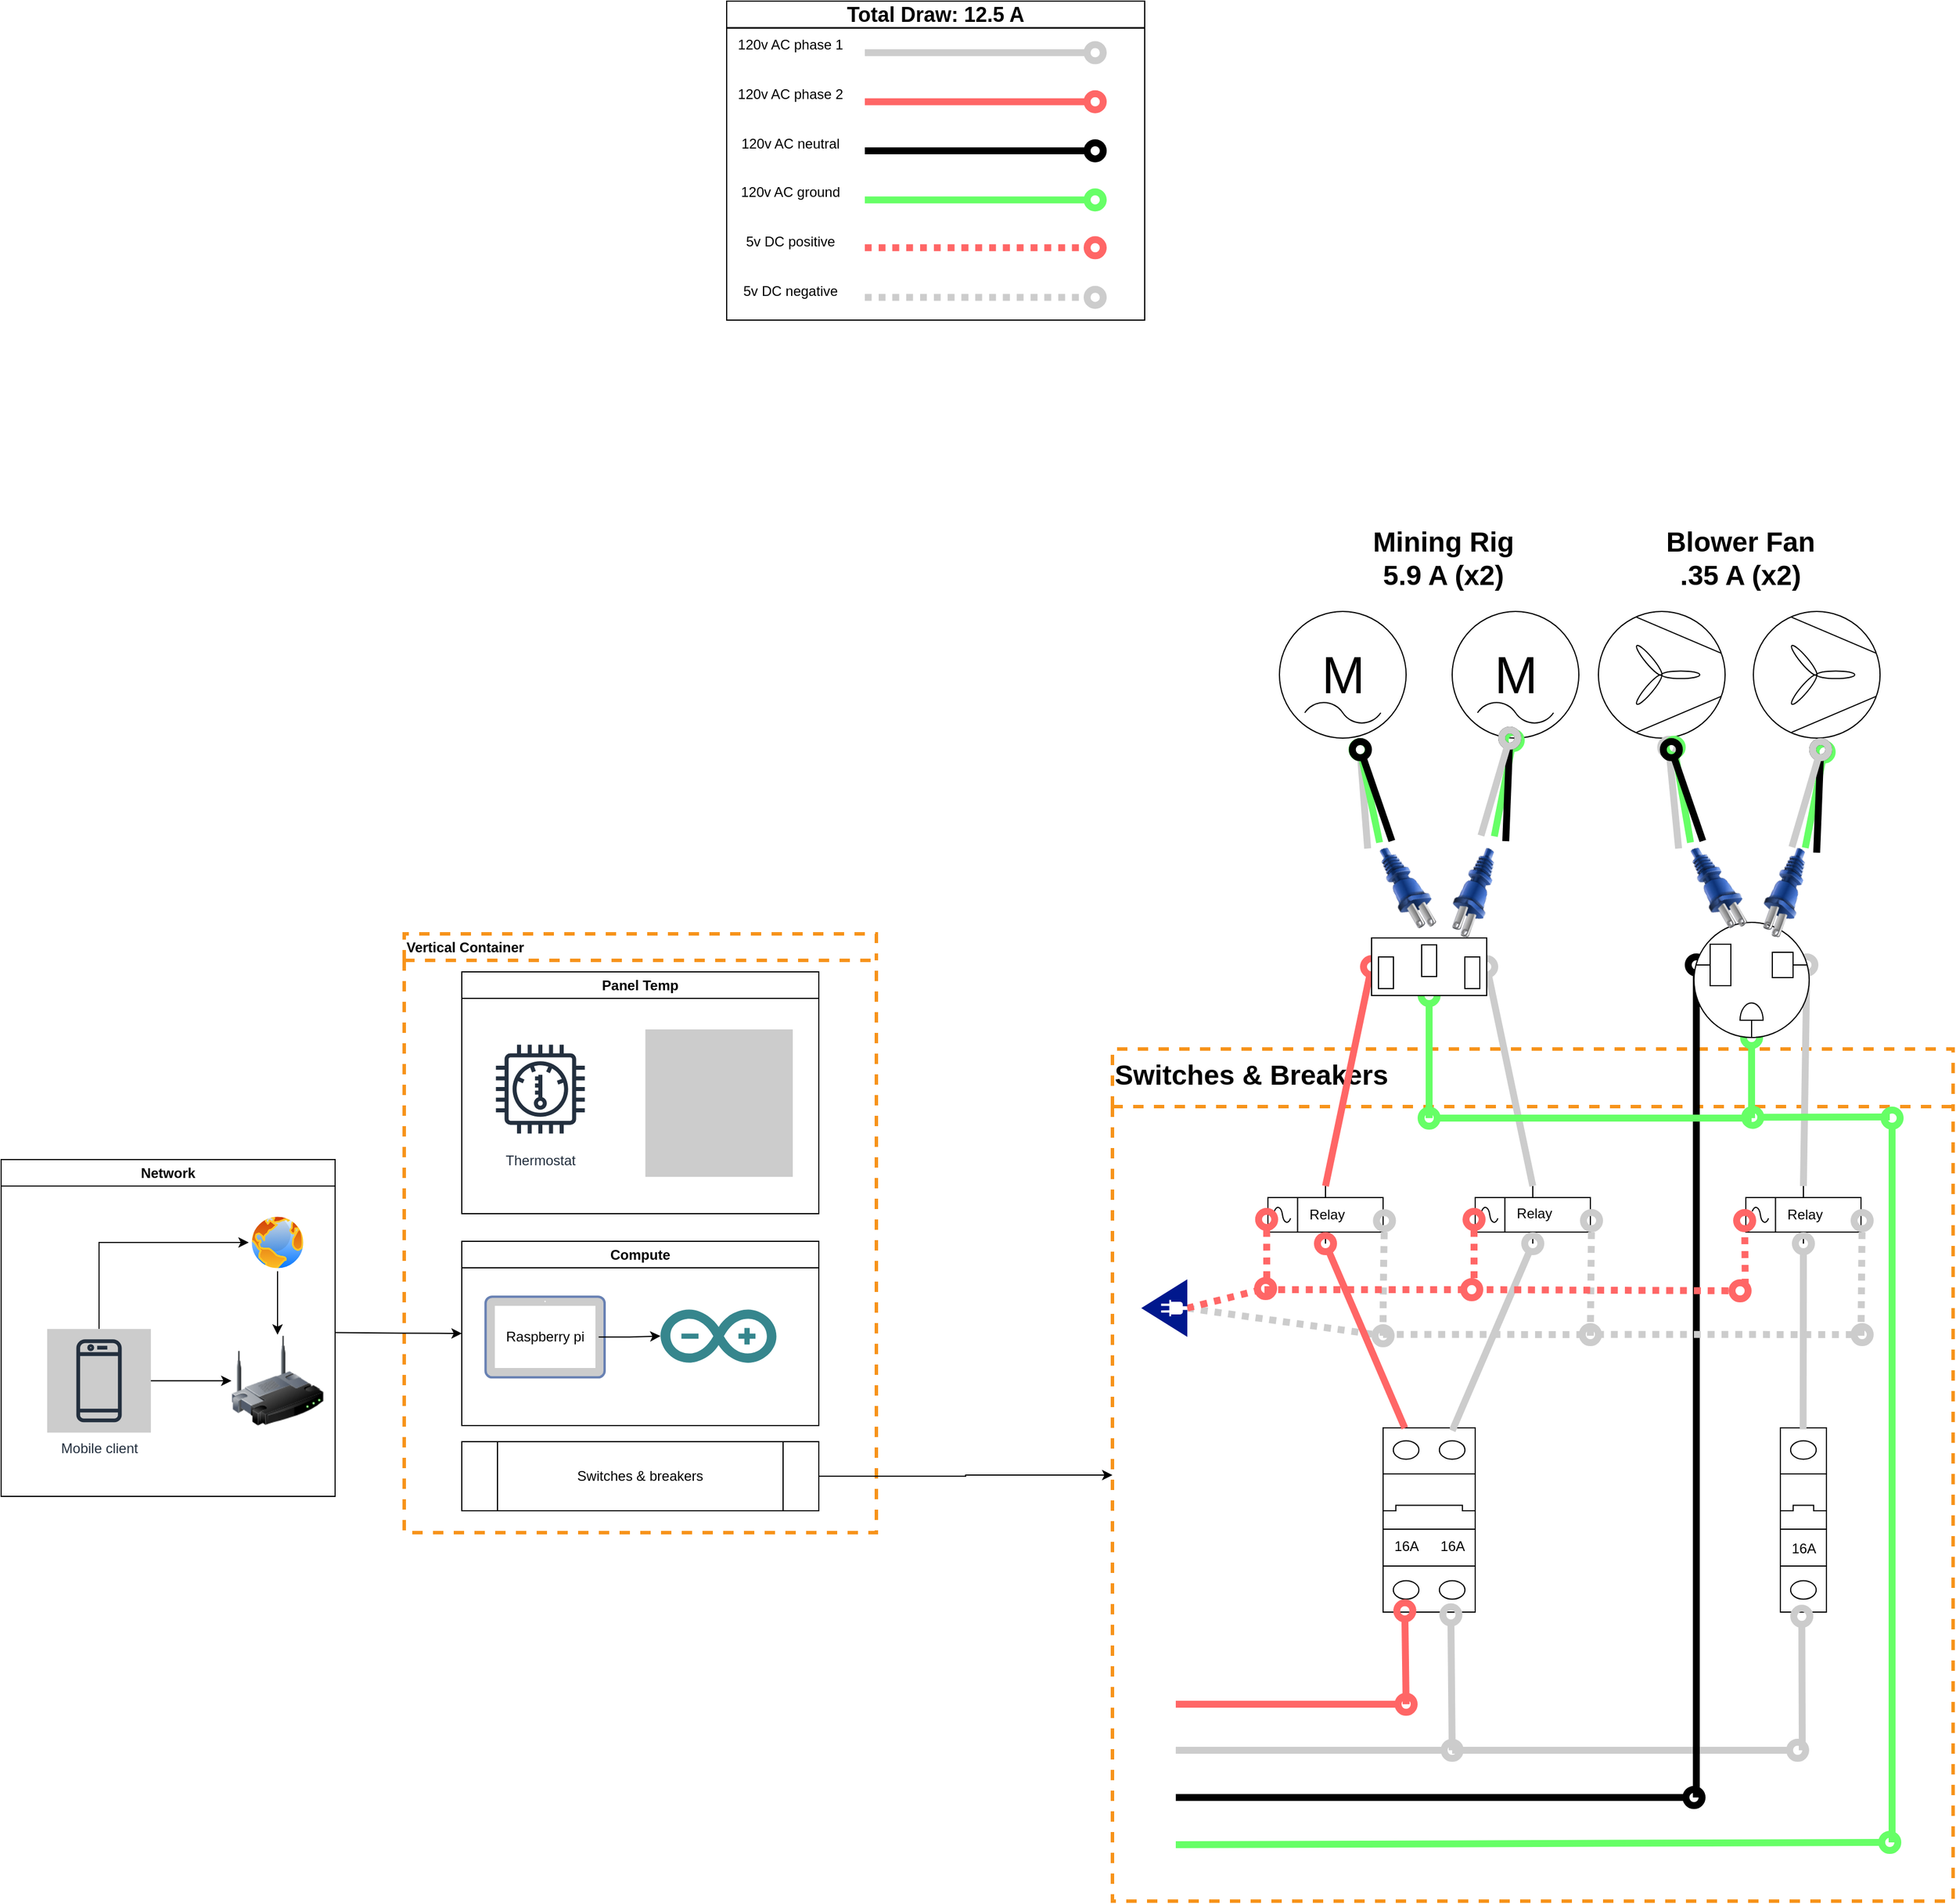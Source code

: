 <mxfile version="22.1.8" type="github">
  <diagram name="Page-1" id="OB3lblQsoEeNs6UiwVJ4">
    <mxGraphModel dx="3894" dy="3552" grid="1" gridSize="10" guides="1" tooltips="1" connect="1" arrows="1" fold="0" page="1" pageScale="1" pageWidth="850" pageHeight="1100" math="0" shadow="0">
      <root>
        <mxCell id="0" />
        <mxCell id="1" parent="0" />
        <mxCell id="lbqxTx1LKzCst7jdHqX2-200" value="Vertical Container" style="swimlane;whiteSpace=wrap;html=1;dashed=1;strokeColor=#F7931A;strokeWidth=3;align=left;swimlaneFillColor=default;" vertex="1" parent="1">
          <mxGeometry x="-1130" y="-350" width="410" height="520" as="geometry" />
        </mxCell>
        <mxCell id="lbqxTx1LKzCst7jdHqX2-206" value="Switches &amp;amp; breakers" style="shape=process;whiteSpace=wrap;html=1;backgroundOutline=1;" vertex="1" parent="lbqxTx1LKzCst7jdHqX2-200">
          <mxGeometry x="50" y="441" width="310" height="60" as="geometry" />
        </mxCell>
        <mxCell id="lbqxTx1LKzCst7jdHqX2-175" value="" style="shape=image;html=1;verticalAlign=top;verticalLabelPosition=bottom;labelBackgroundColor=#ffffff;imageAspect=0;aspect=fixed;image=https://cdn1.iconfinder.com/data/icons/bootstrap-vol-2/16/fan-128.png;imageBackground=#CCCCCC;" vertex="1" parent="lbqxTx1LKzCst7jdHqX2-200">
          <mxGeometry x="209.4" y="83" width="128" height="128" as="geometry" />
        </mxCell>
        <mxCell id="lbqxTx1LKzCst7jdHqX2-198" value="Panel Temp" style="swimlane;whiteSpace=wrap;html=1;" vertex="1" parent="lbqxTx1LKzCst7jdHqX2-200">
          <mxGeometry x="50" y="33" width="310" height="210" as="geometry" />
        </mxCell>
        <mxCell id="lbqxTx1LKzCst7jdHqX2-199" value="Thermostat" style="sketch=0;outlineConnect=0;fontColor=#232F3E;gradientColor=none;strokeColor=#232F3E;fillColor=#ffffff;dashed=0;verticalLabelPosition=bottom;verticalAlign=top;align=center;html=1;fontSize=12;fontStyle=0;aspect=fixed;shape=mxgraph.aws4.resourceIcon;resIcon=mxgraph.aws4.thermostat;" vertex="1" parent="lbqxTx1LKzCst7jdHqX2-198">
          <mxGeometry x="20" y="53.55" width="96.45" height="96.45" as="geometry" />
        </mxCell>
        <mxCell id="lbqxTx1LKzCst7jdHqX2-203" value="&lt;p style=&quot;line-height: 120%;&quot;&gt;&lt;font style=&quot;font-size: 24px;&quot;&gt;Switches &amp;amp; Breakers&lt;/font&gt;&lt;/p&gt;" style="swimlane;whiteSpace=wrap;html=1;align=left;dashed=1;strokeWidth=3;fillColor=#FFFFFF;fillStyle=auto;swimlaneFillColor=default;startSize=50;strokeColor=#F7931A;" vertex="1" parent="1">
          <mxGeometry x="-515" y="-250" width="730" height="740" as="geometry" />
        </mxCell>
        <mxCell id="lbqxTx1LKzCst7jdHqX2-7" value="" style="pointerEvents=1;verticalLabelPosition=bottom;shadow=0;dashed=0;align=center;html=1;verticalAlign=top;shape=mxgraph.electrical.electro-mechanical.relay;" vertex="1" parent="1">
          <mxGeometry x="-380" y="-131" width="100" height="50" as="geometry" />
        </mxCell>
        <mxCell id="lbqxTx1LKzCst7jdHqX2-8" value="" style="verticalLabelPosition=bottom;dashed=0;shadow=0;html=1;align=center;verticalAlign=top;shape=mxgraph.cabinets.cb_1p;" vertex="1" parent="1">
          <mxGeometry x="65" y="79" width="40" height="160" as="geometry" />
        </mxCell>
        <mxCell id="lbqxTx1LKzCst7jdHqX2-9" value="" style="verticalLabelPosition=bottom;dashed=0;shadow=0;html=1;align=center;verticalAlign=top;shape=mxgraph.cabinets.cb_2p;" vertex="1" parent="1">
          <mxGeometry x="-280" y="79" width="80" height="160" as="geometry" />
        </mxCell>
        <mxCell id="lbqxTx1LKzCst7jdHqX2-14" value="" style="edgeStyle=none;orthogonalLoop=1;jettySize=auto;html=1;rounded=0;endArrow=oval;startSize=14;endSize=14;sourcePerimeterSpacing=8;targetPerimeterSpacing=8;curved=1;strokeWidth=6;endFill=0;fillColor=none;strokeColor=#FF6666;shadow=0;" edge="1" parent="1">
          <mxGeometry width="140" relative="1" as="geometry">
            <mxPoint x="-460" y="319" as="sourcePoint" />
            <mxPoint x="-260" y="319" as="targetPoint" />
            <Array as="points" />
          </mxGeometry>
        </mxCell>
        <mxCell id="lbqxTx1LKzCst7jdHqX2-16" value="" style="edgeStyle=none;orthogonalLoop=1;jettySize=auto;html=1;rounded=0;endArrow=oval;startSize=14;endSize=14;sourcePerimeterSpacing=8;targetPerimeterSpacing=8;curved=1;strokeWidth=6;endFill=0;fillColor=none;strokeColor=#FF6666;shadow=0;entryX=0.236;entryY=0.993;entryDx=0;entryDy=0;entryPerimeter=0;" edge="1" parent="1" target="lbqxTx1LKzCst7jdHqX2-9">
          <mxGeometry width="140" relative="1" as="geometry">
            <mxPoint x="-260" y="319" as="sourcePoint" />
            <mxPoint x="-260" y="259" as="targetPoint" />
            <Array as="points" />
          </mxGeometry>
        </mxCell>
        <mxCell id="lbqxTx1LKzCst7jdHqX2-18" value="" style="edgeStyle=none;orthogonalLoop=1;jettySize=auto;html=1;rounded=0;endArrow=oval;startSize=14;endSize=14;sourcePerimeterSpacing=8;targetPerimeterSpacing=8;curved=1;strokeWidth=6;endFill=0;fillColor=none;strokeColor=#CCCCCC;shadow=0;entryX=0.736;entryY=1.015;entryDx=0;entryDy=0;entryPerimeter=0;" edge="1" parent="1" target="lbqxTx1LKzCst7jdHqX2-9">
          <mxGeometry width="140" relative="1" as="geometry">
            <mxPoint x="-220" y="359" as="sourcePoint" />
            <mxPoint x="-219" y="259" as="targetPoint" />
            <Array as="points" />
          </mxGeometry>
        </mxCell>
        <mxCell id="lbqxTx1LKzCst7jdHqX2-19" value="" style="edgeStyle=none;orthogonalLoop=1;jettySize=auto;html=1;rounded=0;endArrow=oval;startSize=14;endSize=14;sourcePerimeterSpacing=8;targetPerimeterSpacing=8;curved=1;strokeWidth=6;endFill=0;strokeColor=#CCCCCC;fillColor=#f5f5f5;" edge="1" parent="1">
          <mxGeometry width="140" relative="1" as="geometry">
            <mxPoint x="-460" y="359" as="sourcePoint" />
            <mxPoint x="-220" y="359" as="targetPoint" />
            <Array as="points" />
          </mxGeometry>
        </mxCell>
        <mxCell id="lbqxTx1LKzCst7jdHqX2-20" value="" style="edgeStyle=none;orthogonalLoop=1;jettySize=auto;html=1;rounded=0;endArrow=oval;startSize=14;endSize=14;sourcePerimeterSpacing=8;targetPerimeterSpacing=8;curved=1;strokeWidth=6;endFill=0;fillColor=none;strokeColor=#CCCCCC;shadow=0;" edge="1" parent="1">
          <mxGeometry width="140" relative="1" as="geometry">
            <mxPoint x="-220" y="359" as="sourcePoint" />
            <mxPoint x="80" y="359" as="targetPoint" />
            <Array as="points" />
          </mxGeometry>
        </mxCell>
        <mxCell id="lbqxTx1LKzCst7jdHqX2-21" value="" style="edgeStyle=none;orthogonalLoop=1;jettySize=auto;html=1;rounded=0;endArrow=oval;startSize=14;endSize=14;sourcePerimeterSpacing=8;targetPerimeterSpacing=8;curved=1;strokeWidth=6;endFill=0;fillColor=none;strokeColor=#CCCCCC;shadow=0;entryX=0.465;entryY=1.023;entryDx=0;entryDy=0;entryPerimeter=0;" edge="1" parent="1" target="lbqxTx1LKzCst7jdHqX2-8">
          <mxGeometry width="140" relative="1" as="geometry">
            <mxPoint x="84" y="359" as="sourcePoint" />
            <mxPoint x="80" y="239" as="targetPoint" />
            <Array as="points" />
          </mxGeometry>
        </mxCell>
        <mxCell id="lbqxTx1LKzCst7jdHqX2-24" value="" style="verticalLabelPosition=bottom;outlineConnect=0;align=center;dashed=0;html=1;verticalAlign=top;shape=mxgraph.pid2misc.fan;fanType=common" vertex="1" parent="1">
          <mxGeometry x="-93" y="-630" width="110" height="110" as="geometry" />
        </mxCell>
        <mxCell id="lbqxTx1LKzCst7jdHqX2-26" value="" style="edgeStyle=none;orthogonalLoop=1;jettySize=auto;html=1;rounded=0;endArrow=oval;startSize=14;endSize=14;sourcePerimeterSpacing=8;targetPerimeterSpacing=8;curved=1;strokeWidth=6;endFill=0;strokeColor=#CCCCCC;fillColor=#f5f5f5;dashed=1;dashPattern=1 1;exitX=0;exitY=0.5;exitDx=0;exitDy=0;exitPerimeter=0;" edge="1" parent="1" source="lbqxTx1LKzCst7jdHqX2-191">
          <mxGeometry width="140" relative="1" as="geometry">
            <mxPoint x="-460" y="-1" as="sourcePoint" />
            <mxPoint x="-280" y="-1" as="targetPoint" />
            <Array as="points" />
          </mxGeometry>
        </mxCell>
        <mxCell id="lbqxTx1LKzCst7jdHqX2-33" value="" style="pointerEvents=1;verticalLabelPosition=bottom;shadow=0;dashed=0;align=center;html=1;verticalAlign=top;shape=mxgraph.electrical.electro-mechanical.relay;" vertex="1" parent="1">
          <mxGeometry x="35" y="-131" width="100" height="50" as="geometry" />
        </mxCell>
        <mxCell id="lbqxTx1LKzCst7jdHqX2-34" value="" style="pointerEvents=1;verticalLabelPosition=bottom;shadow=0;dashed=0;align=center;html=1;verticalAlign=top;shape=mxgraph.electrical.electro-mechanical.relay;" vertex="1" parent="1">
          <mxGeometry x="-200" y="-131" width="100" height="50" as="geometry" />
        </mxCell>
        <mxCell id="lbqxTx1LKzCst7jdHqX2-37" value="" style="edgeStyle=none;orthogonalLoop=1;jettySize=auto;html=1;rounded=0;endArrow=oval;startSize=14;endSize=14;sourcePerimeterSpacing=8;targetPerimeterSpacing=8;curved=1;strokeWidth=6;endFill=0;fillColor=none;strokeColor=#FF6666;shadow=0;exitX=0.236;exitY=0.001;exitDx=0;exitDy=0;exitPerimeter=0;entryX=0.5;entryY=1;entryDx=0;entryDy=0;entryPerimeter=0;" edge="1" parent="1" source="lbqxTx1LKzCst7jdHqX2-9" target="lbqxTx1LKzCst7jdHqX2-7">
          <mxGeometry width="140" relative="1" as="geometry">
            <mxPoint x="-260" y="64" as="sourcePoint" />
            <mxPoint x="-330" y="-41" as="targetPoint" />
            <Array as="points" />
          </mxGeometry>
        </mxCell>
        <mxCell id="lbqxTx1LKzCst7jdHqX2-38" value="" style="edgeStyle=none;orthogonalLoop=1;jettySize=auto;html=1;rounded=0;endArrow=oval;startSize=14;endSize=14;sourcePerimeterSpacing=8;targetPerimeterSpacing=8;curved=1;strokeWidth=6;endFill=0;fillColor=none;strokeColor=#CCCCCC;shadow=0;exitX=0.751;exitY=0.015;exitDx=0;exitDy=0;exitPerimeter=0;entryX=0.5;entryY=1;entryDx=0;entryDy=0;entryPerimeter=0;" edge="1" parent="1" source="lbqxTx1LKzCst7jdHqX2-9" target="lbqxTx1LKzCst7jdHqX2-34">
          <mxGeometry width="140" relative="1" as="geometry">
            <mxPoint x="-220" y="69" as="sourcePoint" />
            <mxPoint x="-110" y="-31" as="targetPoint" />
            <Array as="points" />
          </mxGeometry>
        </mxCell>
        <mxCell id="lbqxTx1LKzCst7jdHqX2-39" value="" style="edgeStyle=none;orthogonalLoop=1;jettySize=auto;html=1;rounded=0;endArrow=oval;startSize=14;endSize=14;sourcePerimeterSpacing=8;targetPerimeterSpacing=8;curved=1;strokeWidth=6;endFill=0;fillColor=none;strokeColor=#FF6666;shadow=0;exitX=0.5;exitY=0;exitDx=0;exitDy=0;exitPerimeter=0;entryX=0;entryY=0.5;entryDx=0;entryDy=0;entryPerimeter=0;" edge="1" parent="1" source="lbqxTx1LKzCst7jdHqX2-7" target="lbqxTx1LKzCst7jdHqX2-78">
          <mxGeometry width="140" relative="1" as="geometry">
            <mxPoint x="-200" y="-141" as="sourcePoint" />
            <mxPoint x="-290" y="-305" as="targetPoint" />
            <Array as="points" />
          </mxGeometry>
        </mxCell>
        <mxCell id="lbqxTx1LKzCst7jdHqX2-40" value="" style="edgeStyle=none;orthogonalLoop=1;jettySize=auto;html=1;rounded=0;endArrow=oval;startSize=14;endSize=14;sourcePerimeterSpacing=8;targetPerimeterSpacing=8;curved=1;strokeWidth=6;endFill=0;fillColor=none;strokeColor=#CCCCCC;shadow=0;entryX=1;entryY=0.5;entryDx=0;entryDy=0;entryPerimeter=0;exitX=0.5;exitY=0;exitDx=0;exitDy=0;exitPerimeter=0;" edge="1" parent="1" source="lbqxTx1LKzCst7jdHqX2-34" target="lbqxTx1LKzCst7jdHqX2-78">
          <mxGeometry width="140" relative="1" as="geometry">
            <mxPoint x="-110" y="-151" as="sourcePoint" />
            <mxPoint x="-180" y="-305" as="targetPoint" />
            <Array as="points" />
          </mxGeometry>
        </mxCell>
        <mxCell id="lbqxTx1LKzCst7jdHqX2-41" value="" style="edgeStyle=none;orthogonalLoop=1;jettySize=auto;html=1;rounded=0;endArrow=oval;startSize=14;endSize=14;sourcePerimeterSpacing=8;targetPerimeterSpacing=8;curved=1;strokeWidth=6;endFill=0;fillColor=none;strokeColor=#CCCCCC;shadow=0;entryX=0.5;entryY=1;entryDx=0;entryDy=0;entryPerimeter=0;exitX=0.494;exitY=0.008;exitDx=0;exitDy=0;exitPerimeter=0;" edge="1" parent="1" source="lbqxTx1LKzCst7jdHqX2-8" target="lbqxTx1LKzCst7jdHqX2-33">
          <mxGeometry width="140" relative="1" as="geometry">
            <mxPoint x="84.91" y="32" as="sourcePoint" />
            <mxPoint x="84.41" y="-44" as="targetPoint" />
            <Array as="points" />
          </mxGeometry>
        </mxCell>
        <mxCell id="lbqxTx1LKzCst7jdHqX2-42" value="" style="edgeStyle=none;orthogonalLoop=1;jettySize=auto;html=1;rounded=0;endArrow=oval;startSize=14;endSize=14;sourcePerimeterSpacing=8;targetPerimeterSpacing=8;curved=1;strokeWidth=6;endFill=0;fillColor=none;strokeColor=#CCCCCC;shadow=0;exitX=0.5;exitY=0;exitDx=0;exitDy=0;exitPerimeter=0;entryX=0.98;entryY=0.37;entryDx=0;entryDy=0;entryPerimeter=0;" edge="1" parent="1" source="lbqxTx1LKzCst7jdHqX2-33" target="lbqxTx1LKzCst7jdHqX2-73">
          <mxGeometry width="140" relative="1" as="geometry">
            <mxPoint x="100" y="-181" as="sourcePoint" />
            <mxPoint x="137" y="-275" as="targetPoint" />
            <Array as="points" />
          </mxGeometry>
        </mxCell>
        <mxCell id="lbqxTx1LKzCst7jdHqX2-43" value="" style="edgeStyle=none;orthogonalLoop=1;jettySize=auto;html=1;rounded=0;endArrow=oval;startSize=14;endSize=14;sourcePerimeterSpacing=8;targetPerimeterSpacing=8;curved=1;strokeWidth=6;endFill=0;strokeColor=#FF6666;fillColor=#f5f5f5;dashed=1;dashPattern=1 1;exitX=0;exitY=0.5;exitDx=0;exitDy=0;exitPerimeter=0;" edge="1" parent="1" source="lbqxTx1LKzCst7jdHqX2-191">
          <mxGeometry width="140" relative="1" as="geometry">
            <mxPoint x="-460" y="-42" as="sourcePoint" />
            <mxPoint x="-382" y="-42" as="targetPoint" />
            <Array as="points" />
          </mxGeometry>
        </mxCell>
        <mxCell id="lbqxTx1LKzCst7jdHqX2-45" value="" style="edgeStyle=none;orthogonalLoop=1;jettySize=auto;html=1;rounded=0;endArrow=oval;startSize=14;endSize=14;sourcePerimeterSpacing=8;targetPerimeterSpacing=8;curved=1;strokeWidth=6;endFill=0;strokeColor=#000000;fillColor=#f5f5f5;" edge="1" parent="1">
          <mxGeometry width="140" relative="1" as="geometry">
            <mxPoint x="-460" y="400" as="sourcePoint" />
            <mxPoint x="-10" y="400" as="targetPoint" />
            <Array as="points" />
          </mxGeometry>
        </mxCell>
        <mxCell id="lbqxTx1LKzCst7jdHqX2-46" value="" style="edgeStyle=none;orthogonalLoop=1;jettySize=auto;html=1;rounded=0;endArrow=oval;startSize=14;endSize=14;sourcePerimeterSpacing=8;targetPerimeterSpacing=8;curved=1;strokeWidth=6;endFill=0;strokeColor=#000000;fillColor=#f5f5f5;entryX=0.02;entryY=0.37;entryDx=0;entryDy=0;entryPerimeter=0;" edge="1" parent="1" target="lbqxTx1LKzCst7jdHqX2-73">
          <mxGeometry width="140" relative="1" as="geometry">
            <mxPoint x="-8" y="400" as="sourcePoint" />
            <mxPoint x="210" y="-231" as="targetPoint" />
            <Array as="points" />
          </mxGeometry>
        </mxCell>
        <mxCell id="lbqxTx1LKzCst7jdHqX2-49" value="" style="edgeStyle=none;orthogonalLoop=1;jettySize=auto;html=1;rounded=0;endArrow=oval;startSize=14;endSize=14;sourcePerimeterSpacing=8;targetPerimeterSpacing=8;curved=1;strokeWidth=6;endFill=0;strokeColor=#66FF66;fillColor=#f5f5f5;" edge="1" parent="1">
          <mxGeometry width="140" relative="1" as="geometry">
            <mxPoint x="-460" y="441" as="sourcePoint" />
            <mxPoint x="160" y="439" as="targetPoint" />
            <Array as="points" />
          </mxGeometry>
        </mxCell>
        <mxCell id="lbqxTx1LKzCst7jdHqX2-50" value="" style="edgeStyle=none;orthogonalLoop=1;jettySize=auto;html=1;rounded=0;endArrow=oval;startSize=14;endSize=14;sourcePerimeterSpacing=8;targetPerimeterSpacing=8;curved=1;strokeWidth=6;endFill=0;strokeColor=#66FF66;fillColor=#f5f5f5;" edge="1" parent="1">
          <mxGeometry width="140" relative="1" as="geometry">
            <mxPoint x="162" y="439" as="sourcePoint" />
            <mxPoint x="162" y="-190" as="targetPoint" />
            <Array as="points" />
          </mxGeometry>
        </mxCell>
        <mxCell id="lbqxTx1LKzCst7jdHqX2-51" value="" style="edgeStyle=none;orthogonalLoop=1;jettySize=auto;html=1;rounded=0;endArrow=oval;startSize=14;endSize=14;sourcePerimeterSpacing=8;targetPerimeterSpacing=8;curved=1;strokeWidth=6;endFill=0;strokeColor=#CCCCCC;fillColor=#f5f5f5;dashed=1;dashPattern=1 1;" edge="1" parent="1">
          <mxGeometry width="140" relative="1" as="geometry">
            <mxPoint x="-280" y="-2.18" as="sourcePoint" />
            <mxPoint x="-100" y="-2" as="targetPoint" />
            <Array as="points" />
          </mxGeometry>
        </mxCell>
        <mxCell id="lbqxTx1LKzCst7jdHqX2-52" value="" style="edgeStyle=none;orthogonalLoop=1;jettySize=auto;html=1;rounded=0;endArrow=oval;startSize=14;endSize=14;sourcePerimeterSpacing=8;targetPerimeterSpacing=8;curved=1;strokeWidth=6;endFill=0;strokeColor=#CCCCCC;fillColor=#f5f5f5;dashed=1;dashPattern=1 1;" edge="1" parent="1">
          <mxGeometry width="140" relative="1" as="geometry">
            <mxPoint x="-94" y="-2.18" as="sourcePoint" />
            <mxPoint x="136" y="-2" as="targetPoint" />
            <Array as="points" />
          </mxGeometry>
        </mxCell>
        <mxCell id="lbqxTx1LKzCst7jdHqX2-53" value="" style="edgeStyle=none;orthogonalLoop=1;jettySize=auto;html=1;rounded=0;endArrow=oval;startSize=14;endSize=14;sourcePerimeterSpacing=8;targetPerimeterSpacing=8;curved=1;strokeWidth=6;endFill=0;strokeColor=#CCCCCC;fillColor=#f5f5f5;dashed=1;entryX=1.012;entryY=0.602;entryDx=0;entryDy=0;entryPerimeter=0;dashPattern=1 1;" edge="1" parent="1" target="lbqxTx1LKzCst7jdHqX2-7">
          <mxGeometry width="140" relative="1" as="geometry">
            <mxPoint x="-280" y="-1" as="sourcePoint" />
            <mxPoint x="-270" y="9" as="targetPoint" />
            <Array as="points">
              <mxPoint x="-280" y="-41" />
            </Array>
          </mxGeometry>
        </mxCell>
        <mxCell id="lbqxTx1LKzCst7jdHqX2-54" value="" style="edgeStyle=none;orthogonalLoop=1;jettySize=auto;html=1;rounded=0;endArrow=oval;startSize=14;endSize=14;sourcePerimeterSpacing=8;targetPerimeterSpacing=8;curved=1;strokeWidth=6;endFill=0;strokeColor=#CCCCCC;fillColor=#f5f5f5;dashed=1;entryX=1.012;entryY=0.602;entryDx=0;entryDy=0;entryPerimeter=0;dashPattern=1 1;" edge="1" parent="1">
          <mxGeometry width="140" relative="1" as="geometry">
            <mxPoint x="-100" y="-1" as="sourcePoint" />
            <mxPoint x="-99" y="-101" as="targetPoint" />
            <Array as="points" />
          </mxGeometry>
        </mxCell>
        <mxCell id="lbqxTx1LKzCst7jdHqX2-55" value="" style="edgeStyle=none;orthogonalLoop=1;jettySize=auto;html=1;rounded=0;endArrow=oval;startSize=14;endSize=14;sourcePerimeterSpacing=8;targetPerimeterSpacing=8;curved=1;strokeWidth=6;endFill=0;strokeColor=#CCCCCC;fillColor=#f5f5f5;dashed=1;entryX=1.012;entryY=0.602;entryDx=0;entryDy=0;entryPerimeter=0;dashPattern=1 1;" edge="1" parent="1">
          <mxGeometry width="140" relative="1" as="geometry">
            <mxPoint x="135" y="-1" as="sourcePoint" />
            <mxPoint x="136" y="-101" as="targetPoint" />
            <Array as="points" />
          </mxGeometry>
        </mxCell>
        <mxCell id="lbqxTx1LKzCst7jdHqX2-56" value="" style="edgeStyle=none;orthogonalLoop=1;jettySize=auto;html=1;rounded=0;endArrow=oval;startSize=14;endSize=14;sourcePerimeterSpacing=8;targetPerimeterSpacing=8;curved=1;strokeWidth=6;endFill=0;strokeColor=#FF6666;fillColor=#f5f5f5;dashed=1;entryX=-0.011;entryY=0.579;entryDx=0;entryDy=0;entryPerimeter=0;dashPattern=1 1;" edge="1" parent="1" target="lbqxTx1LKzCst7jdHqX2-7">
          <mxGeometry width="140" relative="1" as="geometry">
            <mxPoint x="-381" y="-51" as="sourcePoint" />
            <mxPoint x="-372" y="-32" as="targetPoint" />
            <Array as="points" />
          </mxGeometry>
        </mxCell>
        <mxCell id="lbqxTx1LKzCst7jdHqX2-57" value="" style="edgeStyle=none;orthogonalLoop=1;jettySize=auto;html=1;rounded=0;endArrow=oval;startSize=14;endSize=14;sourcePerimeterSpacing=8;targetPerimeterSpacing=8;curved=1;strokeWidth=6;endFill=0;strokeColor=#FF6666;fillColor=#f5f5f5;dashed=1;dashPattern=1 1;" edge="1" parent="1">
          <mxGeometry width="140" relative="1" as="geometry">
            <mxPoint x="-383" y="-41" as="sourcePoint" />
            <mxPoint x="-203" y="-41" as="targetPoint" />
            <Array as="points" />
          </mxGeometry>
        </mxCell>
        <mxCell id="lbqxTx1LKzCst7jdHqX2-58" value="" style="edgeStyle=none;orthogonalLoop=1;jettySize=auto;html=1;rounded=0;endArrow=oval;startSize=14;endSize=14;sourcePerimeterSpacing=8;targetPerimeterSpacing=8;curved=1;strokeWidth=6;endFill=0;strokeColor=#FF6666;fillColor=#f5f5f5;dashed=1;dashPattern=1 1;" edge="1" parent="1">
          <mxGeometry width="140" relative="1" as="geometry">
            <mxPoint x="-190" y="-41" as="sourcePoint" />
            <mxPoint x="30" y="-40" as="targetPoint" />
            <Array as="points" />
          </mxGeometry>
        </mxCell>
        <mxCell id="lbqxTx1LKzCst7jdHqX2-60" value="" style="edgeStyle=none;orthogonalLoop=1;jettySize=auto;html=1;rounded=0;endArrow=oval;startSize=14;endSize=14;sourcePerimeterSpacing=8;targetPerimeterSpacing=8;curved=1;strokeWidth=6;endFill=0;strokeColor=#FF6666;fillColor=#f5f5f5;dashed=1;entryX=-0.035;entryY=0.673;entryDx=0;entryDy=0;entryPerimeter=0;dashPattern=1 1;" edge="1" parent="1">
          <mxGeometry width="140" relative="1" as="geometry">
            <mxPoint x="34.5" y="-44.65" as="sourcePoint" />
            <mxPoint x="34" y="-101.0" as="targetPoint" />
            <Array as="points" />
          </mxGeometry>
        </mxCell>
        <mxCell id="lbqxTx1LKzCst7jdHqX2-61" value="16A" style="text;html=1;align=center;verticalAlign=middle;resizable=0;points=[];autosize=1;strokeColor=none;fillColor=none;" vertex="1" parent="1">
          <mxGeometry x="-280" y="167" width="40" height="30" as="geometry" />
        </mxCell>
        <mxCell id="lbqxTx1LKzCst7jdHqX2-62" value="16A" style="text;html=1;align=center;verticalAlign=middle;resizable=0;points=[];autosize=1;strokeColor=none;fillColor=none;" vertex="1" parent="1">
          <mxGeometry x="-240" y="167" width="40" height="30" as="geometry" />
        </mxCell>
        <mxCell id="lbqxTx1LKzCst7jdHqX2-63" value="16A" style="text;html=1;align=center;verticalAlign=middle;resizable=0;points=[];autosize=1;strokeColor=none;fillColor=none;" vertex="1" parent="1">
          <mxGeometry x="65" y="169" width="40" height="30" as="geometry" />
        </mxCell>
        <mxCell id="lbqxTx1LKzCst7jdHqX2-64" value="" style="edgeStyle=none;orthogonalLoop=1;jettySize=auto;html=1;rounded=0;endArrow=oval;startSize=14;endSize=14;sourcePerimeterSpacing=8;targetPerimeterSpacing=8;curved=1;strokeWidth=6;endFill=0;strokeColor=#66FF66;fillColor=#f5f5f5;entryX=0.5;entryY=1;entryDx=0;entryDy=0;entryPerimeter=0;" edge="1" parent="1" target="lbqxTx1LKzCst7jdHqX2-78">
          <mxGeometry width="140" relative="1" as="geometry">
            <mxPoint x="-240" y="-190" as="sourcePoint" />
            <mxPoint x="-235" y="-250" as="targetPoint" />
            <Array as="points" />
          </mxGeometry>
        </mxCell>
        <mxCell id="lbqxTx1LKzCst7jdHqX2-65" value="" style="edgeStyle=none;orthogonalLoop=1;jettySize=auto;html=1;rounded=0;endArrow=oval;startSize=14;endSize=14;sourcePerimeterSpacing=8;targetPerimeterSpacing=8;curved=1;strokeWidth=6;endFill=0;strokeColor=#66FF66;fillColor=#f5f5f5;" edge="1" parent="1">
          <mxGeometry width="140" relative="1" as="geometry">
            <mxPoint x="40" y="-190" as="sourcePoint" />
            <mxPoint x="-240" y="-190" as="targetPoint" />
            <Array as="points" />
          </mxGeometry>
        </mxCell>
        <mxCell id="lbqxTx1LKzCst7jdHqX2-69" value="Relay" style="text;html=1;align=center;verticalAlign=middle;resizable=0;points=[];autosize=1;strokeColor=none;fillColor=none;" vertex="1" parent="1">
          <mxGeometry x="-354" y="-121" width="50" height="30" as="geometry" />
        </mxCell>
        <mxCell id="lbqxTx1LKzCst7jdHqX2-70" value="Relay" style="text;html=1;align=center;verticalAlign=middle;resizable=0;points=[];autosize=1;strokeColor=none;fillColor=none;" vertex="1" parent="1">
          <mxGeometry x="-174" y="-122" width="50" height="30" as="geometry" />
        </mxCell>
        <mxCell id="lbqxTx1LKzCst7jdHqX2-71" value="Relay" style="text;html=1;align=center;verticalAlign=middle;resizable=0;points=[];autosize=1;strokeColor=none;fillColor=none;" vertex="1" parent="1">
          <mxGeometry x="61" y="-121" width="50" height="30" as="geometry" />
        </mxCell>
        <mxCell id="lbqxTx1LKzCst7jdHqX2-74" value="" style="edgeStyle=none;orthogonalLoop=1;jettySize=auto;html=1;rounded=0;endArrow=oval;startSize=14;endSize=14;sourcePerimeterSpacing=8;targetPerimeterSpacing=8;curved=1;strokeWidth=6;endFill=0;strokeColor=#66FF66;fillColor=#f5f5f5;entryX=0.5;entryY=1;entryDx=0;entryDy=0;entryPerimeter=0;" edge="1" parent="1" target="lbqxTx1LKzCst7jdHqX2-73">
          <mxGeometry width="140" relative="1" as="geometry">
            <mxPoint x="40" y="-190" as="sourcePoint" />
            <mxPoint x="290" y="-391" as="targetPoint" />
            <Array as="points" />
          </mxGeometry>
        </mxCell>
        <mxCell id="lbqxTx1LKzCst7jdHqX2-73" value="" style="pointerEvents=1;verticalLabelPosition=bottom;shadow=0;dashed=0;align=center;html=1;verticalAlign=top;shape=mxgraph.electrical.miscellaneous.f_m_3_conductor_1" vertex="1" parent="1">
          <mxGeometry x="-10" y="-360" width="100" height="100" as="geometry" />
        </mxCell>
        <mxCell id="lbqxTx1LKzCst7jdHqX2-75" value="" style="edgeStyle=none;orthogonalLoop=1;jettySize=auto;html=1;rounded=0;endArrow=oval;startSize=14;endSize=14;sourcePerimeterSpacing=8;targetPerimeterSpacing=8;curved=1;strokeWidth=6;endFill=0;strokeColor=#66FF66;fillColor=#f5f5f5;" edge="1" parent="1">
          <mxGeometry width="140" relative="1" as="geometry">
            <mxPoint x="160" y="-191" as="sourcePoint" />
            <mxPoint x="41" y="-190.67" as="targetPoint" />
            <Array as="points" />
          </mxGeometry>
        </mxCell>
        <mxCell id="lbqxTx1LKzCst7jdHqX2-78" value="" style="pointerEvents=1;verticalLabelPosition=bottom;shadow=0;dashed=0;align=center;html=1;verticalAlign=top;shape=mxgraph.electrical.miscellaneous.ac_out" vertex="1" parent="1">
          <mxGeometry x="-290" y="-346.45" width="100" height="50" as="geometry" />
        </mxCell>
        <mxCell id="lbqxTx1LKzCst7jdHqX2-79" value="M" style="dashed=0;outlineConnect=0;align=center;html=1;shape=mxgraph.pid.engines.electric_motor_(ac);fontSize=45;" vertex="1" parent="1">
          <mxGeometry x="-370" y="-630" width="110" height="110" as="geometry" />
        </mxCell>
        <mxCell id="lbqxTx1LKzCst7jdHqX2-80" value="M" style="dashed=0;outlineConnect=0;align=center;html=1;shape=mxgraph.pid.engines.electric_motor_(ac);fontSize=45;" vertex="1" parent="1">
          <mxGeometry x="-220" y="-630" width="110" height="110" as="geometry" />
        </mxCell>
        <mxCell id="lbqxTx1LKzCst7jdHqX2-81" value="" style="verticalLabelPosition=bottom;outlineConnect=0;align=center;dashed=0;html=1;verticalAlign=top;shape=mxgraph.pid2misc.fan;fanType=common" vertex="1" parent="1">
          <mxGeometry x="41.57" y="-630" width="110" height="110" as="geometry" />
        </mxCell>
        <mxCell id="lbqxTx1LKzCst7jdHqX2-109" value="&lt;b&gt;Mining Rig&lt;br&gt;5.9 A (x2)&lt;br&gt;&lt;/b&gt;" style="text;html=1;align=center;verticalAlign=middle;resizable=0;points=[];autosize=1;strokeColor=none;fillColor=none;fontSize=24;" vertex="1" parent="1">
          <mxGeometry x="-303" y="-711" width="150" height="70" as="geometry" />
        </mxCell>
        <mxCell id="lbqxTx1LKzCst7jdHqX2-110" value="&lt;b&gt;Blower Fan&lt;br&gt;.35 A (x2)&lt;br&gt;&lt;/b&gt;" style="text;html=1;align=center;verticalAlign=middle;resizable=0;points=[];autosize=1;strokeColor=none;fillColor=none;fontSize=24;" vertex="1" parent="1">
          <mxGeometry x="-45" y="-711" width="150" height="70" as="geometry" />
        </mxCell>
        <mxCell id="lbqxTx1LKzCst7jdHqX2-142" value="" style="group" vertex="1" connectable="0" parent="1">
          <mxGeometry x="-30.0" y="-510" width="80.0" height="160" as="geometry" />
        </mxCell>
        <mxCell id="lbqxTx1LKzCst7jdHqX2-118" value="" style="edgeStyle=none;orthogonalLoop=1;jettySize=auto;html=1;rounded=0;endArrow=oval;startSize=14;endSize=14;sourcePerimeterSpacing=8;targetPerimeterSpacing=8;curved=1;strokeWidth=6;endFill=0;fillColor=none;strokeColor=#CCCCCC;shadow=0;exitX=0.011;exitY=0.818;exitDx=0;exitDy=0;exitPerimeter=0;" edge="1" parent="lbqxTx1LKzCst7jdHqX2-142" target="lbqxTx1LKzCst7jdHqX2-24">
          <mxGeometry width="140" relative="1" as="geometry">
            <mxPoint x="6.617" y="85.895" as="sourcePoint" />
            <mxPoint x="280.31" y="47" as="targetPoint" />
            <Array as="points" />
          </mxGeometry>
        </mxCell>
        <mxCell id="lbqxTx1LKzCst7jdHqX2-119" value="" style="edgeStyle=none;orthogonalLoop=1;jettySize=auto;html=1;rounded=0;endArrow=oval;startSize=14;endSize=14;sourcePerimeterSpacing=8;targetPerimeterSpacing=8;curved=1;strokeWidth=6;endFill=0;strokeColor=#66FF66;fillColor=#f5f5f5;exitX=-0.023;exitY=0.507;exitDx=0;exitDy=0;exitPerimeter=0;" edge="1" parent="lbqxTx1LKzCst7jdHqX2-142" target="lbqxTx1LKzCst7jdHqX2-24">
          <mxGeometry width="140" relative="1" as="geometry">
            <mxPoint x="16.98" y="80.689" as="sourcePoint" />
            <mxPoint x="235.31" y="77" as="targetPoint" />
            <Array as="points" />
          </mxGeometry>
        </mxCell>
        <mxCell id="lbqxTx1LKzCst7jdHqX2-120" value="" style="edgeStyle=none;orthogonalLoop=1;jettySize=auto;html=1;rounded=0;endArrow=oval;startSize=14;endSize=14;sourcePerimeterSpacing=8;targetPerimeterSpacing=8;curved=1;strokeWidth=6;endFill=0;strokeColor=#000000;fillColor=#f5f5f5;exitX=-0.002;exitY=0.215;exitDx=0;exitDy=0;exitPerimeter=0;" edge="1" parent="lbqxTx1LKzCst7jdHqX2-142">
          <mxGeometry width="140" relative="1" as="geometry">
            <mxPoint x="27.656" y="79.329" as="sourcePoint" />
            <mxPoint x="0.31" as="targetPoint" />
            <Array as="points" />
          </mxGeometry>
        </mxCell>
        <mxCell id="lbqxTx1LKzCst7jdHqX2-160" value="" style="image;html=1;image=img/lib/clip_art/general/Plug_128x128.png;rotation=-210;" vertex="1" parent="lbqxTx1LKzCst7jdHqX2-142">
          <mxGeometry x="-0.0" y="80.0" width="80" height="80" as="geometry" />
        </mxCell>
        <mxCell id="lbqxTx1LKzCst7jdHqX2-143" value="" style="group;rotation=30;" vertex="1" connectable="0" parent="1">
          <mxGeometry x="70.0" y="-500" width="53.14" height="153.55" as="geometry" />
        </mxCell>
        <mxCell id="lbqxTx1LKzCst7jdHqX2-146" value="" style="edgeStyle=none;orthogonalLoop=1;jettySize=auto;html=1;rounded=0;endArrow=oval;startSize=14;endSize=14;sourcePerimeterSpacing=8;targetPerimeterSpacing=8;curved=1;strokeWidth=6;endFill=0;strokeColor=#66FF66;fillColor=#f5f5f5;exitX=-0.023;exitY=0.507;exitDx=0;exitDy=0;exitPerimeter=0;" edge="1" parent="lbqxTx1LKzCst7jdHqX2-143">
          <mxGeometry width="140" relative="1" as="geometry">
            <mxPoint x="16.606" y="75.326" as="sourcePoint" />
            <mxPoint x="33" y="-8" as="targetPoint" />
            <Array as="points" />
          </mxGeometry>
        </mxCell>
        <mxCell id="lbqxTx1LKzCst7jdHqX2-147" value="" style="edgeStyle=none;orthogonalLoop=1;jettySize=auto;html=1;rounded=0;endArrow=oval;startSize=14;endSize=14;sourcePerimeterSpacing=8;targetPerimeterSpacing=8;curved=1;strokeWidth=6;endFill=0;strokeColor=#000000;fillColor=#f5f5f5;exitX=-0.002;exitY=0.215;exitDx=0;exitDy=0;exitPerimeter=0;" edge="1" parent="lbqxTx1LKzCst7jdHqX2-143">
          <mxGeometry width="140" relative="1" as="geometry">
            <mxPoint x="26.531" y="79.486" as="sourcePoint" />
            <mxPoint x="30.0" y="-10" as="targetPoint" />
            <Array as="points" />
          </mxGeometry>
        </mxCell>
        <mxCell id="lbqxTx1LKzCst7jdHqX2-161" value="" style="image;html=1;image=img/lib/clip_art/general/Plug_128x128.png;rotation=-160;" vertex="1" parent="lbqxTx1LKzCst7jdHqX2-143">
          <mxGeometry x="-40.0" y="73.55" width="80" height="80" as="geometry" />
        </mxCell>
        <mxCell id="lbqxTx1LKzCst7jdHqX2-145" value="" style="edgeStyle=none;orthogonalLoop=1;jettySize=auto;html=1;rounded=0;endArrow=oval;startSize=14;endSize=14;sourcePerimeterSpacing=8;targetPerimeterSpacing=8;curved=1;strokeWidth=6;endFill=0;fillColor=none;strokeColor=#CCCCCC;shadow=0;exitX=0.011;exitY=0.818;exitDx=0;exitDy=0;exitPerimeter=0;" edge="1" parent="1">
          <mxGeometry width="140" relative="1" as="geometry">
            <mxPoint x="75.028" y="-425.347" as="sourcePoint" />
            <mxPoint x="100" y="-510" as="targetPoint" />
            <Array as="points" />
          </mxGeometry>
        </mxCell>
        <mxCell id="lbqxTx1LKzCst7jdHqX2-149" value="" style="edgeStyle=none;orthogonalLoop=1;jettySize=auto;html=1;rounded=0;endArrow=oval;startSize=14;endSize=14;sourcePerimeterSpacing=8;targetPerimeterSpacing=8;curved=1;strokeWidth=6;endFill=0;strokeColor=#FF6666;fillColor=#f5f5f5;dashed=1;entryX=-0.011;entryY=0.579;entryDx=0;entryDy=0;entryPerimeter=0;dashPattern=1 1;" edge="1" parent="1">
          <mxGeometry width="140" relative="1" as="geometry">
            <mxPoint x="-201" y="-51" as="sourcePoint" />
            <mxPoint x="-201" y="-102" as="targetPoint" />
            <Array as="points" />
          </mxGeometry>
        </mxCell>
        <mxCell id="lbqxTx1LKzCst7jdHqX2-150" value="" style="group" vertex="1" connectable="0" parent="1">
          <mxGeometry x="-300.0" y="-510" width="140.0" height="163.55" as="geometry" />
        </mxCell>
        <mxCell id="lbqxTx1LKzCst7jdHqX2-152" value="" style="edgeStyle=none;orthogonalLoop=1;jettySize=auto;html=1;rounded=0;endArrow=oval;startSize=14;endSize=14;sourcePerimeterSpacing=8;targetPerimeterSpacing=8;curved=1;strokeWidth=6;endFill=0;fillColor=none;strokeColor=#CCCCCC;shadow=0;exitX=0.011;exitY=0.818;exitDx=0;exitDy=0;exitPerimeter=0;" edge="1" parent="lbqxTx1LKzCst7jdHqX2-150">
          <mxGeometry width="140" relative="1" as="geometry">
            <mxPoint x="6.617" y="85.895" as="sourcePoint" />
            <mxPoint x="-0.0" as="targetPoint" />
            <Array as="points" />
          </mxGeometry>
        </mxCell>
        <mxCell id="lbqxTx1LKzCst7jdHqX2-153" value="" style="edgeStyle=none;orthogonalLoop=1;jettySize=auto;html=1;rounded=0;endArrow=oval;startSize=14;endSize=14;sourcePerimeterSpacing=8;targetPerimeterSpacing=8;curved=1;strokeWidth=6;endFill=0;strokeColor=#66FF66;fillColor=#f5f5f5;exitX=-0.023;exitY=0.507;exitDx=0;exitDy=0;exitPerimeter=0;" edge="1" parent="lbqxTx1LKzCst7jdHqX2-150">
          <mxGeometry width="140" relative="1" as="geometry">
            <mxPoint x="16.98" y="80.689" as="sourcePoint" />
            <mxPoint x="-0.0" as="targetPoint" />
            <Array as="points" />
          </mxGeometry>
        </mxCell>
        <mxCell id="lbqxTx1LKzCst7jdHqX2-154" value="" style="edgeStyle=none;orthogonalLoop=1;jettySize=auto;html=1;rounded=0;endArrow=oval;startSize=14;endSize=14;sourcePerimeterSpacing=8;targetPerimeterSpacing=8;curved=1;strokeWidth=6;endFill=0;strokeColor=#000000;fillColor=#f5f5f5;exitX=-0.002;exitY=0.215;exitDx=0;exitDy=0;exitPerimeter=0;" edge="1" parent="lbqxTx1LKzCst7jdHqX2-150">
          <mxGeometry width="140" relative="1" as="geometry">
            <mxPoint x="27.656" y="79.329" as="sourcePoint" />
            <mxPoint x="0.31" as="targetPoint" />
            <Array as="points" />
          </mxGeometry>
        </mxCell>
        <mxCell id="lbqxTx1LKzCst7jdHqX2-162" value="" style="image;html=1;image=img/lib/clip_art/general/Plug_128x128.png;rotation=-210;" vertex="1" parent="lbqxTx1LKzCst7jdHqX2-150">
          <mxGeometry y="80" width="80" height="80" as="geometry" />
        </mxCell>
        <mxCell id="lbqxTx1LKzCst7jdHqX2-163" value="" style="image;html=1;image=img/lib/clip_art/general/Plug_128x128.png;rotation=-160;" vertex="1" parent="lbqxTx1LKzCst7jdHqX2-150">
          <mxGeometry x="60.0" y="83.55" width="80" height="80" as="geometry" />
        </mxCell>
        <mxCell id="lbqxTx1LKzCst7jdHqX2-155" value="" style="group;rotation=30;" vertex="1" connectable="0" parent="1">
          <mxGeometry x="-200.0" y="-510" width="53.139" height="153.55" as="geometry" />
        </mxCell>
        <mxCell id="lbqxTx1LKzCst7jdHqX2-157" value="" style="edgeStyle=none;orthogonalLoop=1;jettySize=auto;html=1;rounded=0;endArrow=oval;startSize=14;endSize=14;sourcePerimeterSpacing=8;targetPerimeterSpacing=8;curved=1;strokeWidth=6;endFill=0;strokeColor=#66FF66;fillColor=#f5f5f5;exitX=-0.023;exitY=0.507;exitDx=0;exitDy=0;exitPerimeter=0;" edge="1" parent="lbqxTx1LKzCst7jdHqX2-155">
          <mxGeometry width="140" relative="1" as="geometry">
            <mxPoint x="16.606" y="75.326" as="sourcePoint" />
            <mxPoint x="33" y="-8" as="targetPoint" />
            <Array as="points" />
          </mxGeometry>
        </mxCell>
        <mxCell id="lbqxTx1LKzCst7jdHqX2-158" value="" style="edgeStyle=none;orthogonalLoop=1;jettySize=auto;html=1;rounded=0;endArrow=oval;startSize=14;endSize=14;sourcePerimeterSpacing=8;targetPerimeterSpacing=8;curved=1;strokeWidth=6;endFill=0;strokeColor=#000000;fillColor=#f5f5f5;exitX=-0.002;exitY=0.215;exitDx=0;exitDy=0;exitPerimeter=0;" edge="1" parent="lbqxTx1LKzCst7jdHqX2-155">
          <mxGeometry width="140" relative="1" as="geometry">
            <mxPoint x="26.531" y="79.486" as="sourcePoint" />
            <mxPoint x="30.0" y="-10" as="targetPoint" />
            <Array as="points" />
          </mxGeometry>
        </mxCell>
        <mxCell id="lbqxTx1LKzCst7jdHqX2-159" value="" style="edgeStyle=none;orthogonalLoop=1;jettySize=auto;html=1;rounded=0;endArrow=oval;startSize=14;endSize=14;sourcePerimeterSpacing=8;targetPerimeterSpacing=8;curved=1;strokeWidth=6;endFill=0;fillColor=none;strokeColor=#CCCCCC;shadow=0;exitX=0.011;exitY=0.818;exitDx=0;exitDy=0;exitPerimeter=0;" edge="1" parent="1">
          <mxGeometry width="140" relative="1" as="geometry">
            <mxPoint x="-194.972" y="-435.347" as="sourcePoint" />
            <mxPoint x="-170" y="-520" as="targetPoint" />
            <Array as="points" />
          </mxGeometry>
        </mxCell>
        <mxCell id="lbqxTx1LKzCst7jdHqX2-165" value="" style="group" vertex="1" connectable="0" parent="1">
          <mxGeometry x="-850" y="-1160" width="363" height="277" as="geometry" />
        </mxCell>
        <mxCell id="lbqxTx1LKzCst7jdHqX2-68" value="" style="rounded=0;whiteSpace=wrap;html=1;" vertex="1" parent="lbqxTx1LKzCst7jdHqX2-165">
          <mxGeometry y="23.438" width="363" height="253.562" as="geometry" />
        </mxCell>
        <mxCell id="lbqxTx1LKzCst7jdHqX2-1" value="" style="edgeStyle=none;orthogonalLoop=1;jettySize=auto;html=1;rounded=0;endArrow=oval;startSize=14;endSize=14;sourcePerimeterSpacing=8;targetPerimeterSpacing=8;curved=1;strokeWidth=6;endFill=0;strokeColor=#000000;fillColor=#f5f5f5;" edge="1" parent="lbqxTx1LKzCst7jdHqX2-165">
          <mxGeometry width="140" relative="1" as="geometry">
            <mxPoint x="120" y="129.977" as="sourcePoint" />
            <mxPoint x="320" y="129.977" as="targetPoint" />
            <Array as="points" />
          </mxGeometry>
        </mxCell>
        <mxCell id="lbqxTx1LKzCst7jdHqX2-3" value="" style="edgeStyle=none;orthogonalLoop=1;jettySize=auto;html=1;rounded=0;endArrow=oval;startSize=14;endSize=14;sourcePerimeterSpacing=8;targetPerimeterSpacing=8;curved=1;strokeWidth=6;endFill=0;strokeColor=#FF6666;fillColor=#f5f5f5;" edge="1" parent="lbqxTx1LKzCst7jdHqX2-165">
          <mxGeometry width="140" relative="1" as="geometry">
            <mxPoint x="120" y="87.362" as="sourcePoint" />
            <mxPoint x="320" y="87.362" as="targetPoint" />
            <Array as="points" />
          </mxGeometry>
        </mxCell>
        <mxCell id="lbqxTx1LKzCst7jdHqX2-4" value="" style="edgeStyle=none;orthogonalLoop=1;jettySize=auto;html=1;rounded=0;endArrow=oval;startSize=14;endSize=14;sourcePerimeterSpacing=8;targetPerimeterSpacing=8;curved=1;strokeWidth=6;endFill=0;strokeColor=#66FF66;fillColor=#f5f5f5;" edge="1" parent="lbqxTx1LKzCst7jdHqX2-165">
          <mxGeometry width="140" relative="1" as="geometry">
            <mxPoint x="120" y="172.592" as="sourcePoint" />
            <mxPoint x="320" y="172.592" as="targetPoint" />
            <Array as="points" />
          </mxGeometry>
        </mxCell>
        <mxCell id="lbqxTx1LKzCst7jdHqX2-11" value="" style="edgeStyle=none;orthogonalLoop=1;jettySize=auto;html=1;rounded=0;endArrow=oval;startSize=14;endSize=14;sourcePerimeterSpacing=8;targetPerimeterSpacing=8;curved=1;strokeWidth=6;endFill=0;fillColor=none;strokeColor=#CCCCCC;shadow=0;" edge="1" parent="lbqxTx1LKzCst7jdHqX2-165">
          <mxGeometry width="140" relative="1" as="geometry">
            <mxPoint x="120" y="44.746" as="sourcePoint" />
            <mxPoint x="320" y="44.746" as="targetPoint" />
            <Array as="points" />
          </mxGeometry>
        </mxCell>
        <mxCell id="lbqxTx1LKzCst7jdHqX2-25" value="" style="edgeStyle=none;orthogonalLoop=1;jettySize=auto;html=1;rounded=0;endArrow=oval;startSize=14;endSize=14;sourcePerimeterSpacing=8;targetPerimeterSpacing=8;curved=1;strokeWidth=6;endFill=0;strokeColor=#FF6666;fillColor=#f5f5f5;dashed=1;dashPattern=1 1;" edge="1" parent="lbqxTx1LKzCst7jdHqX2-165">
          <mxGeometry width="140" relative="1" as="geometry">
            <mxPoint x="120" y="214.142" as="sourcePoint" />
            <mxPoint x="320" y="214.142" as="targetPoint" />
            <Array as="points" />
          </mxGeometry>
        </mxCell>
        <mxCell id="lbqxTx1LKzCst7jdHqX2-27" value="120v AC phase 1" style="text;html=1;align=center;verticalAlign=middle;resizable=0;points=[];autosize=1;strokeColor=none;fillColor=none;" vertex="1" parent="lbqxTx1LKzCst7jdHqX2-165">
          <mxGeometry y="23.438" width="110" height="30" as="geometry" />
        </mxCell>
        <mxCell id="lbqxTx1LKzCst7jdHqX2-28" value="120v AC phase 2" style="text;html=1;align=center;verticalAlign=middle;resizable=0;points=[];autosize=1;strokeColor=none;fillColor=none;" vertex="1" parent="lbqxTx1LKzCst7jdHqX2-165">
          <mxGeometry y="66.054" width="110" height="30" as="geometry" />
        </mxCell>
        <mxCell id="lbqxTx1LKzCst7jdHqX2-29" value="120v AC neutral" style="text;html=1;align=center;verticalAlign=middle;resizable=0;points=[];autosize=1;strokeColor=none;fillColor=none;" vertex="1" parent="lbqxTx1LKzCst7jdHqX2-165">
          <mxGeometry y="108.669" width="110" height="30" as="geometry" />
        </mxCell>
        <mxCell id="lbqxTx1LKzCst7jdHqX2-30" value="120v AC ground" style="text;html=1;align=center;verticalAlign=middle;resizable=0;points=[];autosize=1;strokeColor=none;fillColor=none;" vertex="1" parent="lbqxTx1LKzCst7jdHqX2-165">
          <mxGeometry y="151.285" width="110" height="30" as="geometry" />
        </mxCell>
        <mxCell id="lbqxTx1LKzCst7jdHqX2-31" value="5v DC positive" style="text;html=1;align=center;verticalAlign=middle;resizable=0;points=[];autosize=1;strokeColor=none;fillColor=none;" vertex="1" parent="lbqxTx1LKzCst7jdHqX2-165">
          <mxGeometry x="5" y="193.9" width="100" height="30" as="geometry" />
        </mxCell>
        <mxCell id="lbqxTx1LKzCst7jdHqX2-32" value="5v DC negative" style="text;html=1;align=center;verticalAlign=middle;resizable=0;points=[];autosize=1;strokeColor=none;fillColor=none;" vertex="1" parent="lbqxTx1LKzCst7jdHqX2-165">
          <mxGeometry y="236.515" width="110" height="30" as="geometry" />
        </mxCell>
        <mxCell id="lbqxTx1LKzCst7jdHqX2-44" value="" style="edgeStyle=none;orthogonalLoop=1;jettySize=auto;html=1;rounded=0;endArrow=oval;startSize=14;endSize=14;sourcePerimeterSpacing=8;targetPerimeterSpacing=8;curved=1;strokeWidth=6;endFill=0;strokeColor=#CCCCCC;fillColor=#f5f5f5;dashed=1;dashPattern=1 1;" edge="1" parent="lbqxTx1LKzCst7jdHqX2-165">
          <mxGeometry width="140" relative="1" as="geometry">
            <mxPoint x="120" y="257.194" as="sourcePoint" />
            <mxPoint x="320" y="257.194" as="targetPoint" />
            <Array as="points" />
          </mxGeometry>
        </mxCell>
        <mxCell id="lbqxTx1LKzCst7jdHqX2-164" value="&lt;b style=&quot;border-color: var(--border-color); font-size: 18px;&quot;&gt;Total Draw: 12.5 A&lt;/b&gt;" style="swimlane;whiteSpace=wrap;html=1;" vertex="1" parent="lbqxTx1LKzCst7jdHqX2-165">
          <mxGeometry width="363" height="277" as="geometry" />
        </mxCell>
        <mxCell id="lbqxTx1LKzCst7jdHqX2-191" value="" style="sketch=0;aspect=fixed;pointerEvents=1;shadow=0;dashed=0;html=1;strokeColor=none;labelPosition=center;verticalLabelPosition=bottom;verticalAlign=top;align=center;fillColor=#00188D;shape=mxgraph.mscae.enterprise.plug_and_play;rotation=-180;" vertex="1" parent="1">
          <mxGeometry x="-490.0" y="-50" width="40" height="50" as="geometry" />
        </mxCell>
        <mxCell id="lbqxTx1LKzCst7jdHqX2-195" style="edgeStyle=orthogonalEdgeStyle;rounded=0;orthogonalLoop=1;jettySize=auto;html=1;entryX=0;entryY=0.5;entryDx=0;entryDy=0;" edge="1" parent="1" target="lbqxTx1LKzCst7jdHqX2-193">
          <mxGeometry relative="1" as="geometry">
            <mxPoint x="-1190" y="-3.692" as="sourcePoint" />
          </mxGeometry>
        </mxCell>
        <mxCell id="lbqxTx1LKzCst7jdHqX2-196" value="" style="group" vertex="1" connectable="0" parent="1">
          <mxGeometry x="-1480" y="-154" width="290" height="292.5" as="geometry" />
        </mxCell>
        <mxCell id="lbqxTx1LKzCst7jdHqX2-169" value="" style="image;aspect=fixed;perimeter=ellipsePerimeter;html=1;align=center;shadow=0;dashed=0;spacingTop=3;image=img/lib/active_directory/internet_globe.svg;" vertex="1" parent="lbqxTx1LKzCst7jdHqX2-196">
          <mxGeometry x="215" y="47" width="50" height="50" as="geometry" />
        </mxCell>
        <mxCell id="lbqxTx1LKzCst7jdHqX2-188" style="edgeStyle=orthogonalEdgeStyle;rounded=0;orthogonalLoop=1;jettySize=auto;html=1;entryX=0;entryY=0.5;entryDx=0;entryDy=0;" edge="1" parent="lbqxTx1LKzCst7jdHqX2-196" source="lbqxTx1LKzCst7jdHqX2-171" target="lbqxTx1LKzCst7jdHqX2-169">
          <mxGeometry relative="1" as="geometry">
            <Array as="points">
              <mxPoint x="85" y="72" />
            </Array>
          </mxGeometry>
        </mxCell>
        <mxCell id="lbqxTx1LKzCst7jdHqX2-171" value="Mobile client" style="sketch=0;outlineConnect=0;fontColor=#232F3E;gradientColor=none;strokeColor=#232F3E;fillColor=#CCCCCC;dashed=0;verticalLabelPosition=bottom;verticalAlign=top;align=center;html=1;fontSize=12;fontStyle=0;aspect=fixed;shape=mxgraph.aws4.resourceIcon;resIcon=mxgraph.aws4.mobile_client;" vertex="1" parent="lbqxTx1LKzCst7jdHqX2-196">
          <mxGeometry x="40" y="147.12" width="90" height="90" as="geometry" />
        </mxCell>
        <mxCell id="lbqxTx1LKzCst7jdHqX2-184" value="" style="image;html=1;image=img/lib/clip_art/networking/Wireless_Router_128x128.png" vertex="1" parent="lbqxTx1LKzCst7jdHqX2-196">
          <mxGeometry x="200" y="152.12" width="80" height="80" as="geometry" />
        </mxCell>
        <mxCell id="lbqxTx1LKzCst7jdHqX2-187" style="edgeStyle=orthogonalEdgeStyle;rounded=0;orthogonalLoop=1;jettySize=auto;html=1;" edge="1" parent="lbqxTx1LKzCst7jdHqX2-196" source="lbqxTx1LKzCst7jdHqX2-169" target="lbqxTx1LKzCst7jdHqX2-184">
          <mxGeometry relative="1" as="geometry" />
        </mxCell>
        <mxCell id="lbqxTx1LKzCst7jdHqX2-186" style="edgeStyle=orthogonalEdgeStyle;rounded=0;orthogonalLoop=1;jettySize=auto;html=1;" edge="1" parent="lbqxTx1LKzCst7jdHqX2-196" source="lbqxTx1LKzCst7jdHqX2-171" target="lbqxTx1LKzCst7jdHqX2-184">
          <mxGeometry relative="1" as="geometry" />
        </mxCell>
        <mxCell id="lbqxTx1LKzCst7jdHqX2-194" value="Network" style="swimlane;whiteSpace=wrap;html=1;" vertex="1" parent="lbqxTx1LKzCst7jdHqX2-196">
          <mxGeometry width="290" height="292.5" as="geometry" />
        </mxCell>
        <mxCell id="lbqxTx1LKzCst7jdHqX2-197" value="" style="group" vertex="1" connectable="0" parent="1">
          <mxGeometry x="-1080" y="-83" width="310" height="160" as="geometry" />
        </mxCell>
        <mxCell id="lbqxTx1LKzCst7jdHqX2-112" value="" style="dashed=0;outlineConnect=0;html=1;align=center;labelPosition=center;verticalLabelPosition=bottom;verticalAlign=top;shape=mxgraph.weblogos.arduino;fillColor=#36868D;strokeColor=none" vertex="1" parent="lbqxTx1LKzCst7jdHqX2-197">
          <mxGeometry x="172.567" y="59.24" width="100.647" height="46.24" as="geometry" />
        </mxCell>
        <mxCell id="lbqxTx1LKzCst7jdHqX2-182" value="" style="group" vertex="1" connectable="0" parent="lbqxTx1LKzCst7jdHqX2-197">
          <mxGeometry x="20.667" y="48.12" width="103.333" height="70" as="geometry" />
        </mxCell>
        <mxCell id="lbqxTx1LKzCst7jdHqX2-180" value="" style="fontColor=#0066CC;verticalAlign=top;verticalLabelPosition=bottom;labelPosition=center;align=center;html=1;outlineConnect=0;fillColor=#CCCCCC;strokeColor=#6881B3;gradientColor=none;gradientDirection=north;strokeWidth=2;shape=mxgraph.networks.tablet;movable=1;resizable=1;rotatable=1;deletable=1;editable=1;locked=0;connectable=1;" vertex="1" parent="lbqxTx1LKzCst7jdHqX2-182">
          <mxGeometry width="103.333" height="70" as="geometry" />
        </mxCell>
        <mxCell id="lbqxTx1LKzCst7jdHqX2-181" value="Raspberry pi" style="text;html=1;align=center;verticalAlign=middle;resizable=1;points=[];autosize=1;strokeColor=none;fillColor=none;movable=1;rotatable=1;deletable=1;editable=1;locked=0;connectable=1;" vertex="1" parent="lbqxTx1LKzCst7jdHqX2-182">
          <mxGeometry x="5.167" y="20" width="93.0" height="30" as="geometry" />
        </mxCell>
        <mxCell id="lbqxTx1LKzCst7jdHqX2-183" style="edgeStyle=orthogonalEdgeStyle;rounded=0;orthogonalLoop=1;jettySize=auto;html=1;" edge="1" parent="lbqxTx1LKzCst7jdHqX2-197" source="lbqxTx1LKzCst7jdHqX2-181" target="lbqxTx1LKzCst7jdHqX2-112">
          <mxGeometry relative="1" as="geometry" />
        </mxCell>
        <mxCell id="lbqxTx1LKzCst7jdHqX2-193" value="Compute" style="swimlane;whiteSpace=wrap;html=1;" vertex="1" parent="lbqxTx1LKzCst7jdHqX2-197">
          <mxGeometry width="310.0" height="160" as="geometry" />
        </mxCell>
        <mxCell id="lbqxTx1LKzCst7jdHqX2-207" style="edgeStyle=orthogonalEdgeStyle;rounded=0;orthogonalLoop=1;jettySize=auto;html=1;entryX=0;entryY=0.5;entryDx=0;entryDy=0;" edge="1" parent="1" source="lbqxTx1LKzCst7jdHqX2-206" target="lbqxTx1LKzCst7jdHqX2-203">
          <mxGeometry relative="1" as="geometry" />
        </mxCell>
      </root>
    </mxGraphModel>
  </diagram>
</mxfile>

